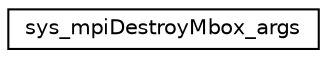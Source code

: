 digraph "Graphical Class Hierarchy"
{
 // LATEX_PDF_SIZE
  edge [fontname="Helvetica",fontsize="10",labelfontname="Helvetica",labelfontsize="10"];
  node [fontname="Helvetica",fontsize="10",shape=record];
  rankdir="LR";
  Node0 [label="sys_mpiDestroyMbox_args",height=0.2,width=0.4,color="black", fillcolor="white", style="filled",URL="$structsys__mpiDestroyMbox__args.html",tooltip=" "];
}
